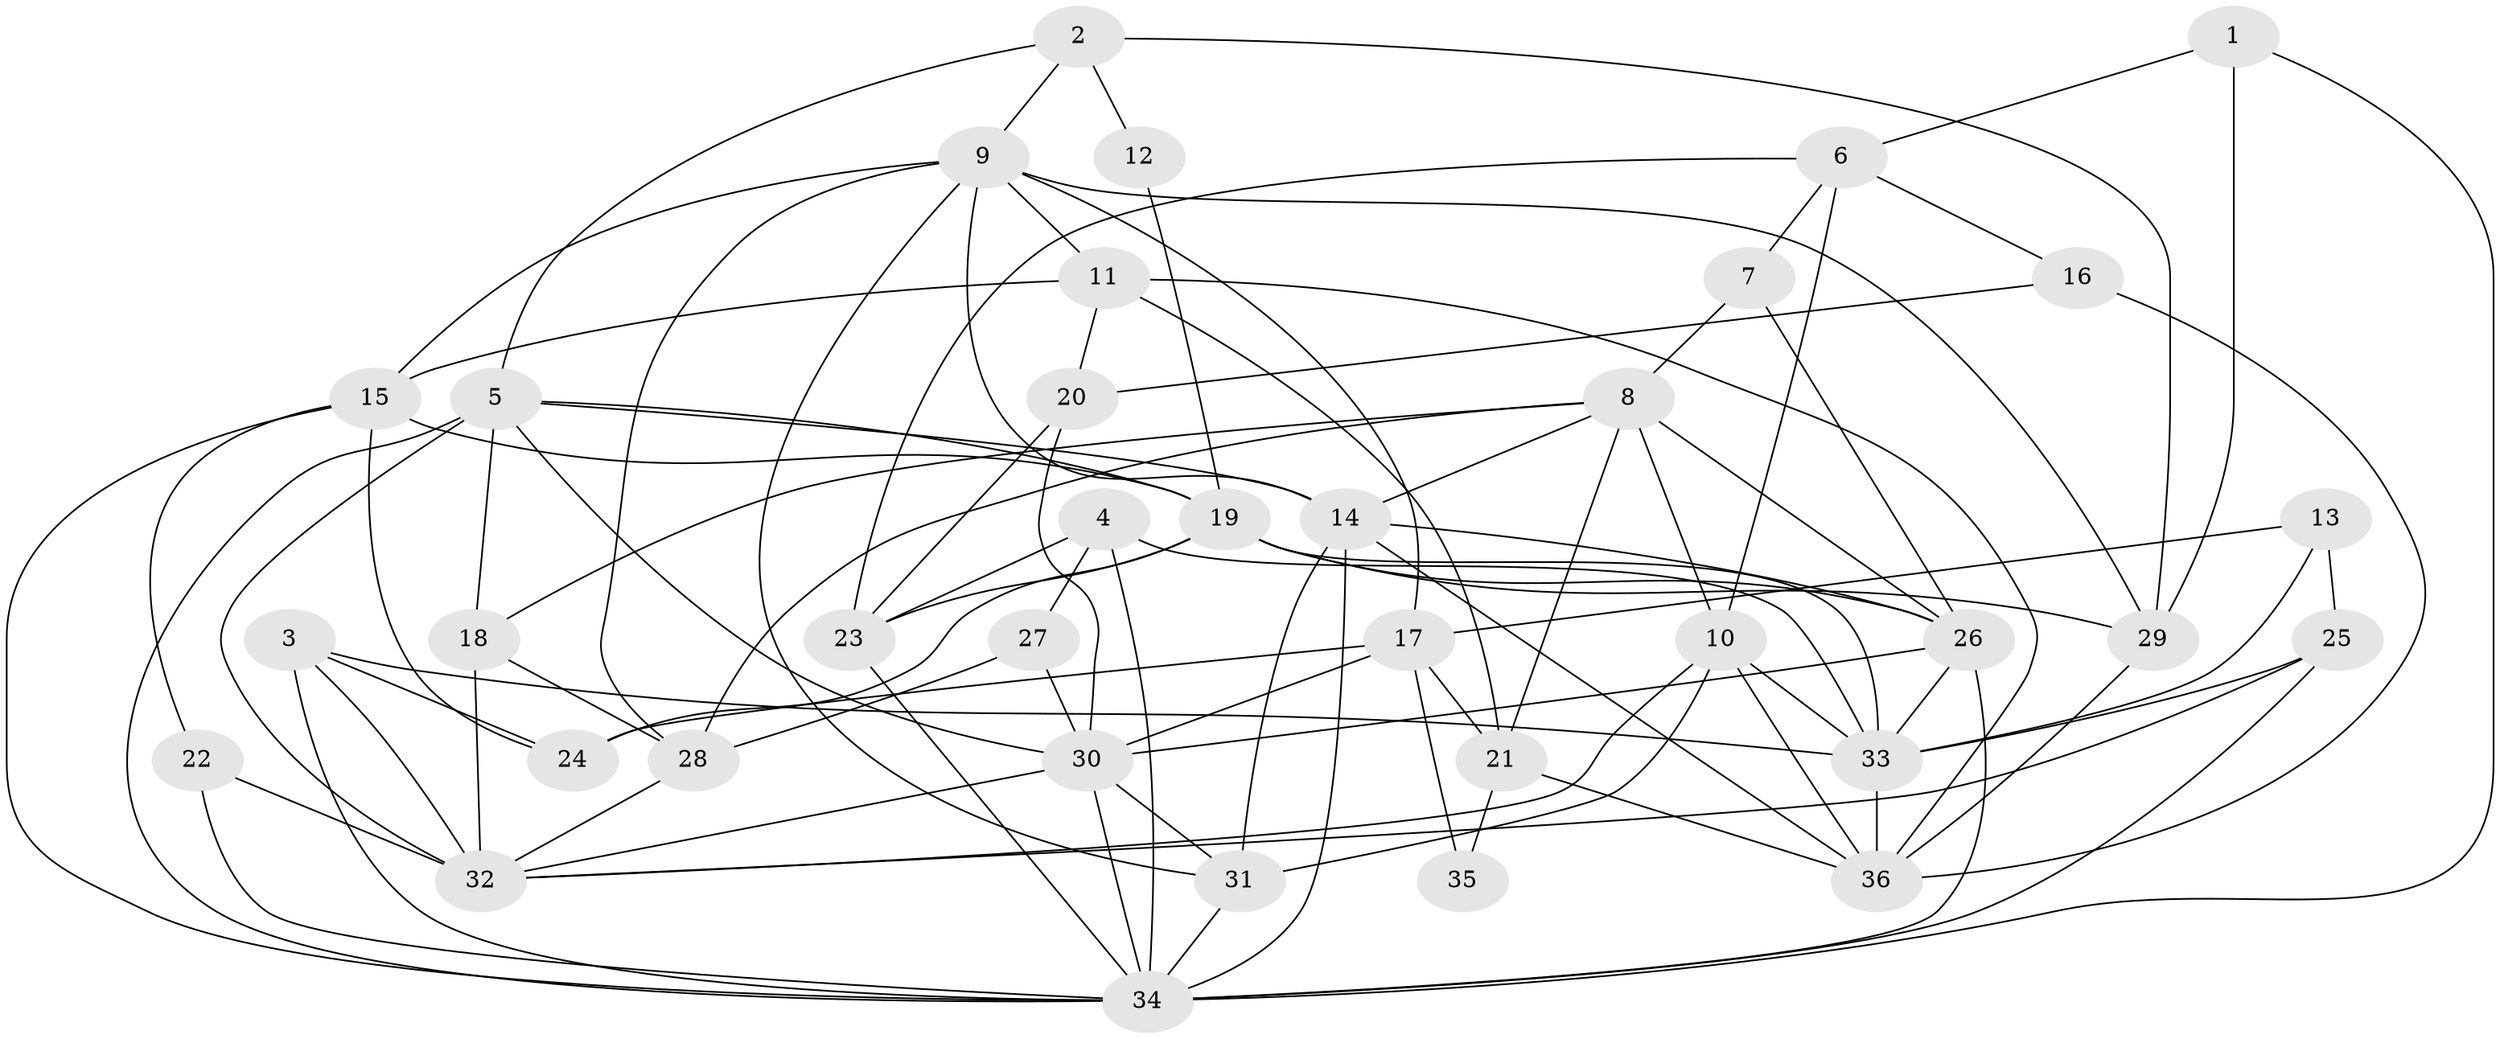 // original degree distribution, {6: 0.09722222222222222, 3: 0.3055555555555556, 7: 0.041666666666666664, 4: 0.3194444444444444, 2: 0.1111111111111111, 5: 0.09722222222222222, 8: 0.027777777777777776}
// Generated by graph-tools (version 1.1) at 2025/37/03/04/25 23:37:08]
// undirected, 36 vertices, 95 edges
graph export_dot {
  node [color=gray90,style=filled];
  1;
  2;
  3;
  4;
  5;
  6;
  7;
  8;
  9;
  10;
  11;
  12;
  13;
  14;
  15;
  16;
  17;
  18;
  19;
  20;
  21;
  22;
  23;
  24;
  25;
  26;
  27;
  28;
  29;
  30;
  31;
  32;
  33;
  34;
  35;
  36;
  1 -- 6 [weight=1.0];
  1 -- 29 [weight=1.0];
  1 -- 34 [weight=1.0];
  2 -- 5 [weight=1.0];
  2 -- 9 [weight=1.0];
  2 -- 12 [weight=1.0];
  2 -- 29 [weight=1.0];
  3 -- 24 [weight=1.0];
  3 -- 32 [weight=1.0];
  3 -- 33 [weight=1.0];
  3 -- 34 [weight=1.0];
  4 -- 23 [weight=1.0];
  4 -- 27 [weight=1.0];
  4 -- 33 [weight=1.0];
  4 -- 34 [weight=1.0];
  5 -- 14 [weight=1.0];
  5 -- 18 [weight=1.0];
  5 -- 19 [weight=1.0];
  5 -- 30 [weight=1.0];
  5 -- 32 [weight=1.0];
  5 -- 34 [weight=1.0];
  6 -- 7 [weight=2.0];
  6 -- 10 [weight=1.0];
  6 -- 16 [weight=2.0];
  6 -- 23 [weight=1.0];
  7 -- 8 [weight=1.0];
  7 -- 26 [weight=1.0];
  8 -- 10 [weight=1.0];
  8 -- 14 [weight=2.0];
  8 -- 18 [weight=1.0];
  8 -- 21 [weight=2.0];
  8 -- 26 [weight=1.0];
  8 -- 28 [weight=1.0];
  9 -- 11 [weight=1.0];
  9 -- 14 [weight=1.0];
  9 -- 15 [weight=1.0];
  9 -- 17 [weight=1.0];
  9 -- 28 [weight=1.0];
  9 -- 29 [weight=1.0];
  9 -- 31 [weight=1.0];
  10 -- 31 [weight=1.0];
  10 -- 32 [weight=1.0];
  10 -- 33 [weight=1.0];
  10 -- 36 [weight=1.0];
  11 -- 15 [weight=1.0];
  11 -- 20 [weight=1.0];
  11 -- 21 [weight=1.0];
  11 -- 36 [weight=1.0];
  12 -- 19 [weight=1.0];
  13 -- 17 [weight=1.0];
  13 -- 25 [weight=1.0];
  13 -- 33 [weight=1.0];
  14 -- 26 [weight=1.0];
  14 -- 31 [weight=1.0];
  14 -- 34 [weight=1.0];
  14 -- 36 [weight=1.0];
  15 -- 19 [weight=1.0];
  15 -- 22 [weight=1.0];
  15 -- 24 [weight=1.0];
  15 -- 34 [weight=1.0];
  16 -- 20 [weight=1.0];
  16 -- 36 [weight=1.0];
  17 -- 21 [weight=1.0];
  17 -- 24 [weight=1.0];
  17 -- 30 [weight=2.0];
  17 -- 35 [weight=1.0];
  18 -- 28 [weight=1.0];
  18 -- 32 [weight=2.0];
  19 -- 23 [weight=1.0];
  19 -- 24 [weight=1.0];
  19 -- 26 [weight=1.0];
  19 -- 29 [weight=1.0];
  19 -- 33 [weight=1.0];
  20 -- 23 [weight=1.0];
  20 -- 30 [weight=1.0];
  21 -- 35 [weight=1.0];
  21 -- 36 [weight=1.0];
  22 -- 32 [weight=1.0];
  22 -- 34 [weight=1.0];
  23 -- 34 [weight=1.0];
  25 -- 32 [weight=1.0];
  25 -- 33 [weight=1.0];
  25 -- 34 [weight=1.0];
  26 -- 30 [weight=1.0];
  26 -- 33 [weight=1.0];
  26 -- 34 [weight=1.0];
  27 -- 28 [weight=1.0];
  27 -- 30 [weight=1.0];
  28 -- 32 [weight=1.0];
  29 -- 36 [weight=1.0];
  30 -- 31 [weight=1.0];
  30 -- 32 [weight=1.0];
  30 -- 34 [weight=2.0];
  31 -- 34 [weight=3.0];
  33 -- 36 [weight=1.0];
}

